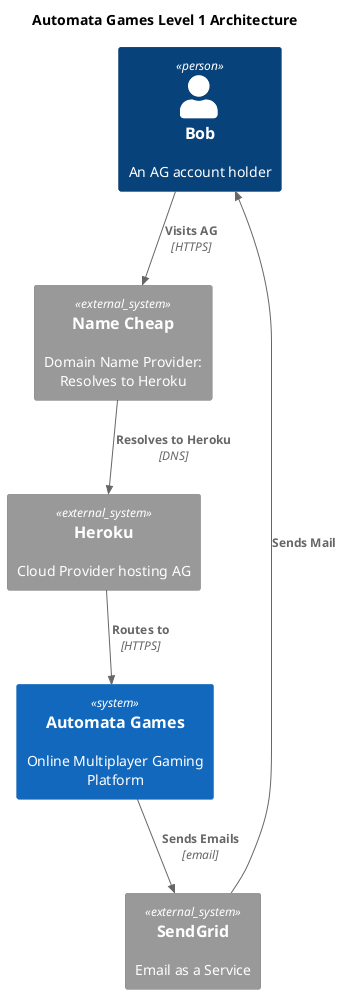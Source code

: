 @startuml ag_level1
!include <C4/C4_Container>
title Automata Games Level 1 Architecture
Person(ubob, "Bob", "An AG account holder")
System_Ext(namecheap, "Name Cheap", "Domain Name Provider: Resolves to Heroku")
System_Ext(hk, "Heroku", "Cloud Provider hosting AG")
System(ag, "Automata Games", "Online Multiplayer Gaming Platform")
System_Ext(sendgrid, "SendGrid", "Email as a Service")

Rel_D(ubob, namecheap, "Visits AG", "HTTPS")
Rel(namecheap, hk, "Resolves to Heroku", "DNS")
Rel(hk, ag, "Routes to", "HTTPS")
Rel(ag, sendgrid, "Sends Emails", "email")
Rel(sendgrid, ubob, "Sends Mail")

@enduml